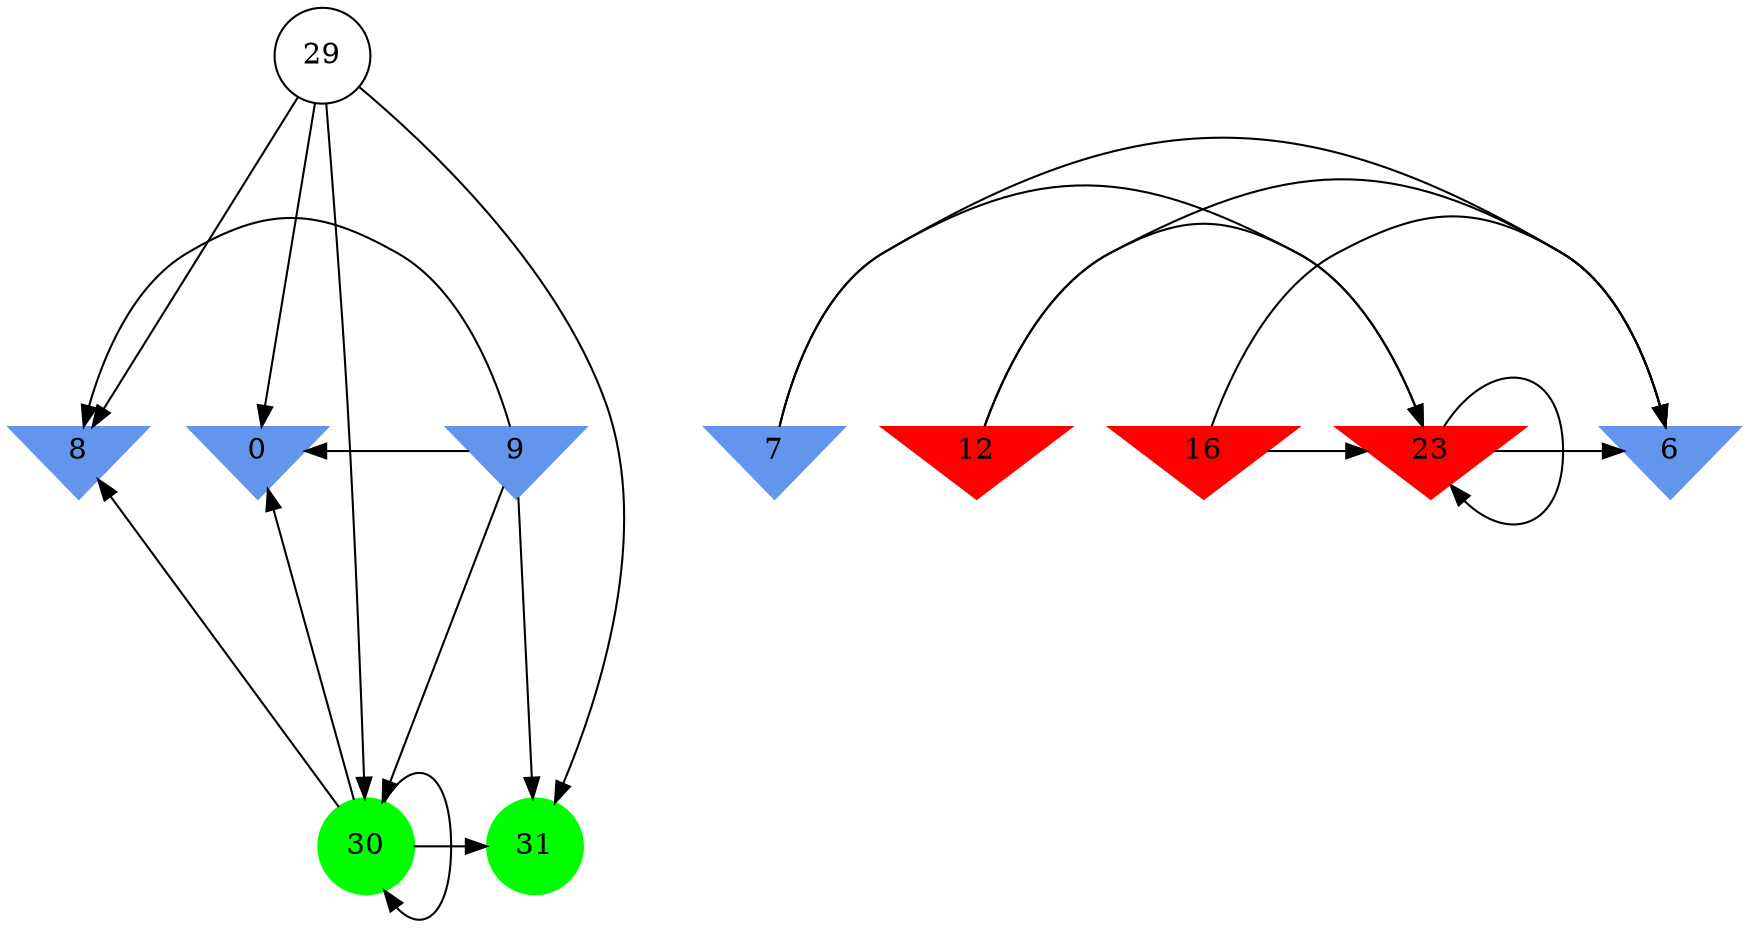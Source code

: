 digraph brain {
	ranksep=2.0;
	0 [shape=invtriangle,style=filled,color=cornflowerblue];
	6 [shape=invtriangle,style=filled,color=cornflowerblue];
	7 [shape=invtriangle,style=filled,color=cornflowerblue];
	8 [shape=invtriangle,style=filled,color=cornflowerblue];
	9 [shape=invtriangle,style=filled,color=cornflowerblue];
	12 [shape=invtriangle,style=filled,color=red];
	16 [shape=invtriangle,style=filled,color=red];
	23 [shape=invtriangle,style=filled,color=red];
	29 [shape=circle,color=black];
	30 [shape=circle,style=filled,color=green];
	31 [shape=circle,style=filled,color=green];
	29	->	31;
	29	->	30;
	29	->	8;
	29	->	0;
	9	->	31;
	9	->	30;
	9	->	8;
	9	->	0;
	30	->	31;
	30	->	30;
	30	->	8;
	30	->	0;
	7	->	23;
	7	->	6;
	12	->	23;
	12	->	6;
	16	->	23;
	16	->	6;
	23	->	23;
	23	->	6;
	{ rank=same; 0; 6; 7; 8; 9; 12; 16; 23; }
	{ rank=same; 29; }
	{ rank=same; 30; 31; }
}
